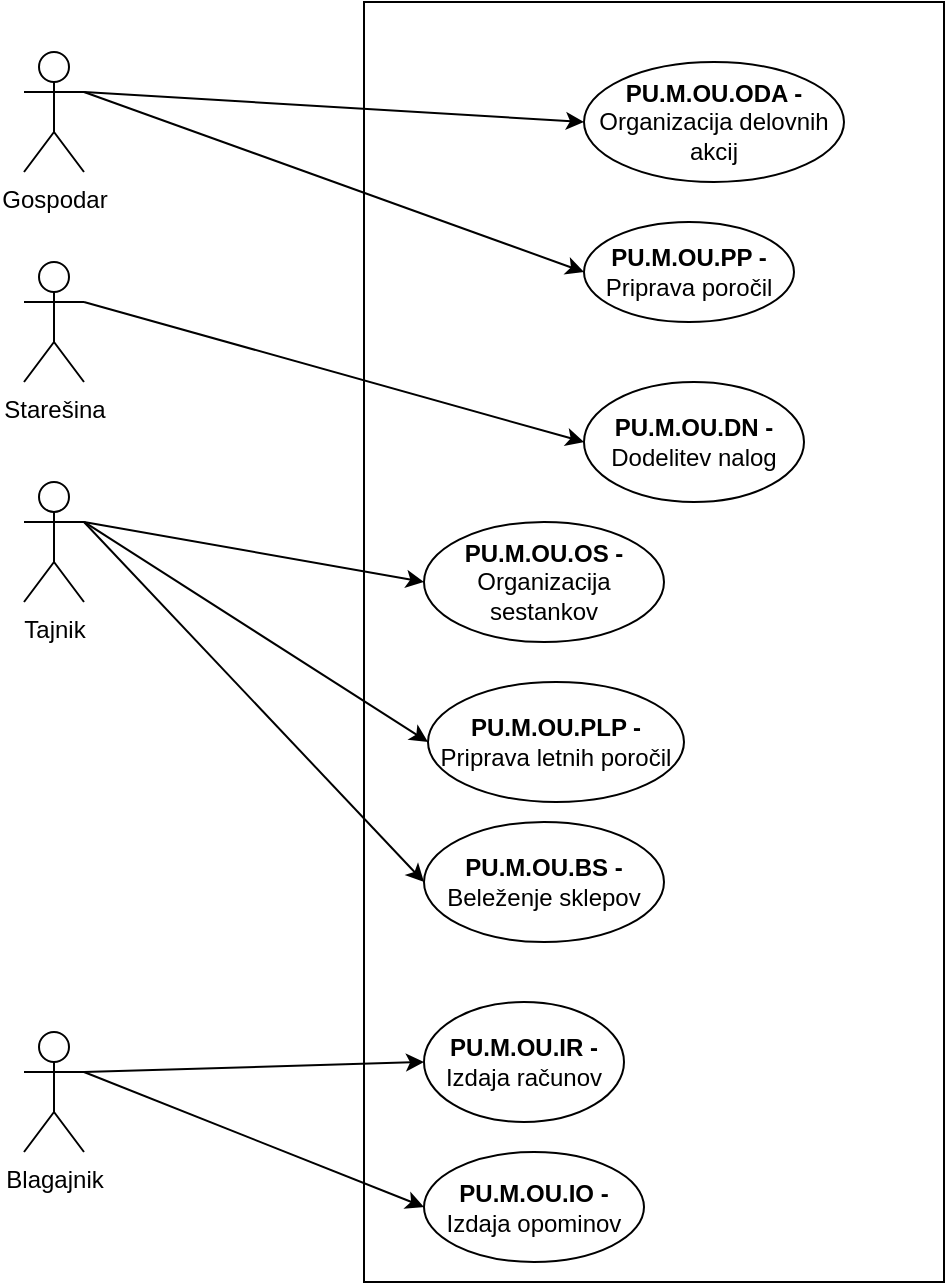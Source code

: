 <mxfile version="26.1.3">
  <diagram name="Page-1" id="IHDiNsmQmhz-5VVEZd-l">
    <mxGraphModel dx="1354" dy="600" grid="1" gridSize="10" guides="1" tooltips="1" connect="1" arrows="1" fold="1" page="1" pageScale="1" pageWidth="827" pageHeight="1169" math="0" shadow="0">
      <root>
        <mxCell id="0" />
        <mxCell id="1" parent="0" />
        <mxCell id="4BfJKIkU5QFFesI1mYQR-1" value="" style="rounded=0;whiteSpace=wrap;html=1;" vertex="1" parent="1">
          <mxGeometry x="290" y="20" width="290" height="640" as="geometry" />
        </mxCell>
        <mxCell id="4BfJKIkU5QFFesI1mYQR-2" value="Starešina" style="shape=umlActor;verticalLabelPosition=bottom;verticalAlign=top;html=1;outlineConnect=0;" vertex="1" parent="1">
          <mxGeometry x="120" y="150" width="30" height="60" as="geometry" />
        </mxCell>
        <mxCell id="4BfJKIkU5QFFesI1mYQR-3" value="Gospodar" style="shape=umlActor;verticalLabelPosition=bottom;verticalAlign=top;html=1;outlineConnect=0;" vertex="1" parent="1">
          <mxGeometry x="120" y="45" width="30" height="60" as="geometry" />
        </mxCell>
        <mxCell id="4BfJKIkU5QFFesI1mYQR-4" value="Tajnik" style="shape=umlActor;verticalLabelPosition=bottom;verticalAlign=top;html=1;outlineConnect=0;" vertex="1" parent="1">
          <mxGeometry x="120" y="260" width="30" height="60" as="geometry" />
        </mxCell>
        <mxCell id="4BfJKIkU5QFFesI1mYQR-5" value="&lt;b&gt;PU.M.OU.OS -&lt;/b&gt; Organizacija sestankov" style="ellipse;whiteSpace=wrap;html=1;" vertex="1" parent="1">
          <mxGeometry x="320" y="280" width="120" height="60" as="geometry" />
        </mxCell>
        <mxCell id="4BfJKIkU5QFFesI1mYQR-6" value="&lt;b&gt;PU.M.OU.ODA -&lt;/b&gt; Organizacija delovnih akcij" style="ellipse;whiteSpace=wrap;html=1;" vertex="1" parent="1">
          <mxGeometry x="400" y="50" width="130" height="60" as="geometry" />
        </mxCell>
        <mxCell id="4BfJKIkU5QFFesI1mYQR-7" value="&lt;b&gt;PU.M.OU.PP -&lt;/b&gt; Priprava poročil" style="ellipse;whiteSpace=wrap;html=1;" vertex="1" parent="1">
          <mxGeometry x="400" y="130" width="105" height="50" as="geometry" />
        </mxCell>
        <mxCell id="4BfJKIkU5QFFesI1mYQR-8" value="Blagajnik" style="shape=umlActor;verticalLabelPosition=bottom;verticalAlign=top;html=1;outlineConnect=0;" vertex="1" parent="1">
          <mxGeometry x="120" y="535" width="30" height="60" as="geometry" />
        </mxCell>
        <mxCell id="4BfJKIkU5QFFesI1mYQR-9" value="&lt;b&gt;PU.M.OU.IR -&lt;/b&gt; Izdaja računov" style="ellipse;whiteSpace=wrap;html=1;" vertex="1" parent="1">
          <mxGeometry x="320" y="520" width="100" height="60" as="geometry" />
        </mxCell>
        <mxCell id="4BfJKIkU5QFFesI1mYQR-10" value="&lt;b&gt;PU.M.OU.IO -&lt;/b&gt; Izdaja opominov" style="ellipse;whiteSpace=wrap;html=1;" vertex="1" parent="1">
          <mxGeometry x="320" y="595" width="110" height="55" as="geometry" />
        </mxCell>
        <mxCell id="4BfJKIkU5QFFesI1mYQR-11" value="&lt;b&gt;PU.M.OU.DN -&lt;/b&gt; Dodelitev nalog" style="ellipse;whiteSpace=wrap;html=1;" vertex="1" parent="1">
          <mxGeometry x="400" y="210" width="110" height="60" as="geometry" />
        </mxCell>
        <mxCell id="4BfJKIkU5QFFesI1mYQR-12" value="&lt;b&gt;PU.M.OU.PLP -&lt;/b&gt; Priprava letnih poročil" style="ellipse;whiteSpace=wrap;html=1;" vertex="1" parent="1">
          <mxGeometry x="322" y="360" width="128" height="60" as="geometry" />
        </mxCell>
        <mxCell id="4BfJKIkU5QFFesI1mYQR-13" value="&lt;b&gt;PU.M.OU.BS -&lt;/b&gt; Beleženje sklepov" style="ellipse;whiteSpace=wrap;html=1;" vertex="1" parent="1">
          <mxGeometry x="320" y="430" width="120" height="60" as="geometry" />
        </mxCell>
        <mxCell id="4BfJKIkU5QFFesI1mYQR-14" value="" style="endArrow=classic;html=1;rounded=0;exitX=1;exitY=0.333;exitDx=0;exitDy=0;exitPerimeter=0;entryX=0;entryY=0.5;entryDx=0;entryDy=0;fillColor=#FF3A3A;" edge="1" parent="1" source="4BfJKIkU5QFFesI1mYQR-4" target="4BfJKIkU5QFFesI1mYQR-13">
          <mxGeometry width="50" height="50" relative="1" as="geometry">
            <mxPoint x="390" y="540" as="sourcePoint" />
            <mxPoint x="440" y="490" as="targetPoint" />
          </mxGeometry>
        </mxCell>
        <mxCell id="4BfJKIkU5QFFesI1mYQR-15" value="" style="endArrow=classic;html=1;rounded=0;exitX=1;exitY=0.333;exitDx=0;exitDy=0;exitPerimeter=0;entryX=0;entryY=0.5;entryDx=0;entryDy=0;" edge="1" parent="1" source="4BfJKIkU5QFFesI1mYQR-3" target="4BfJKIkU5QFFesI1mYQR-6">
          <mxGeometry width="50" height="50" relative="1" as="geometry">
            <mxPoint x="390" y="370" as="sourcePoint" />
            <mxPoint x="440" y="320" as="targetPoint" />
          </mxGeometry>
        </mxCell>
        <mxCell id="4BfJKIkU5QFFesI1mYQR-16" value="" style="endArrow=classic;html=1;rounded=0;exitX=1;exitY=0.333;exitDx=0;exitDy=0;exitPerimeter=0;entryX=0;entryY=0.5;entryDx=0;entryDy=0;" edge="1" parent="1" source="4BfJKIkU5QFFesI1mYQR-3" target="4BfJKIkU5QFFesI1mYQR-7">
          <mxGeometry width="50" height="50" relative="1" as="geometry">
            <mxPoint x="400" y="380" as="sourcePoint" />
            <mxPoint x="450" y="330" as="targetPoint" />
          </mxGeometry>
        </mxCell>
        <mxCell id="4BfJKIkU5QFFesI1mYQR-17" value="" style="endArrow=classic;html=1;rounded=0;exitX=1;exitY=0.333;exitDx=0;exitDy=0;exitPerimeter=0;entryX=0;entryY=0.5;entryDx=0;entryDy=0;" edge="1" parent="1" source="4BfJKIkU5QFFesI1mYQR-2" target="4BfJKIkU5QFFesI1mYQR-11">
          <mxGeometry width="50" height="50" relative="1" as="geometry">
            <mxPoint x="410" y="390" as="sourcePoint" />
            <mxPoint x="460" y="340" as="targetPoint" />
          </mxGeometry>
        </mxCell>
        <mxCell id="4BfJKIkU5QFFesI1mYQR-18" value="" style="endArrow=classic;html=1;rounded=0;exitX=1;exitY=0.333;exitDx=0;exitDy=0;exitPerimeter=0;entryX=0;entryY=0.5;entryDx=0;entryDy=0;" edge="1" parent="1" source="4BfJKIkU5QFFesI1mYQR-4" target="4BfJKIkU5QFFesI1mYQR-5">
          <mxGeometry width="50" height="50" relative="1" as="geometry">
            <mxPoint x="420" y="400" as="sourcePoint" />
            <mxPoint x="470" y="350" as="targetPoint" />
          </mxGeometry>
        </mxCell>
        <mxCell id="4BfJKIkU5QFFesI1mYQR-19" value="" style="endArrow=classic;html=1;rounded=0;exitX=1;exitY=0.333;exitDx=0;exitDy=0;exitPerimeter=0;entryX=0;entryY=0.5;entryDx=0;entryDy=0;" edge="1" parent="1" source="4BfJKIkU5QFFesI1mYQR-4" target="4BfJKIkU5QFFesI1mYQR-12">
          <mxGeometry width="50" height="50" relative="1" as="geometry">
            <mxPoint x="430" y="410" as="sourcePoint" />
            <mxPoint x="480" y="360" as="targetPoint" />
          </mxGeometry>
        </mxCell>
        <mxCell id="4BfJKIkU5QFFesI1mYQR-20" value="" style="endArrow=classic;html=1;rounded=0;exitX=1;exitY=0.333;exitDx=0;exitDy=0;exitPerimeter=0;entryX=0;entryY=0.5;entryDx=0;entryDy=0;" edge="1" parent="1" source="4BfJKIkU5QFFesI1mYQR-8" target="4BfJKIkU5QFFesI1mYQR-10">
          <mxGeometry width="50" height="50" relative="1" as="geometry">
            <mxPoint x="440" y="420" as="sourcePoint" />
            <mxPoint x="490" y="370" as="targetPoint" />
          </mxGeometry>
        </mxCell>
        <mxCell id="4BfJKIkU5QFFesI1mYQR-21" value="" style="endArrow=classic;html=1;rounded=0;exitX=1;exitY=0.333;exitDx=0;exitDy=0;exitPerimeter=0;entryX=0;entryY=0.5;entryDx=0;entryDy=0;" edge="1" parent="1" source="4BfJKIkU5QFFesI1mYQR-8" target="4BfJKIkU5QFFesI1mYQR-9">
          <mxGeometry width="50" height="50" relative="1" as="geometry">
            <mxPoint x="450" y="430" as="sourcePoint" />
            <mxPoint x="500" y="380" as="targetPoint" />
          </mxGeometry>
        </mxCell>
      </root>
    </mxGraphModel>
  </diagram>
</mxfile>
